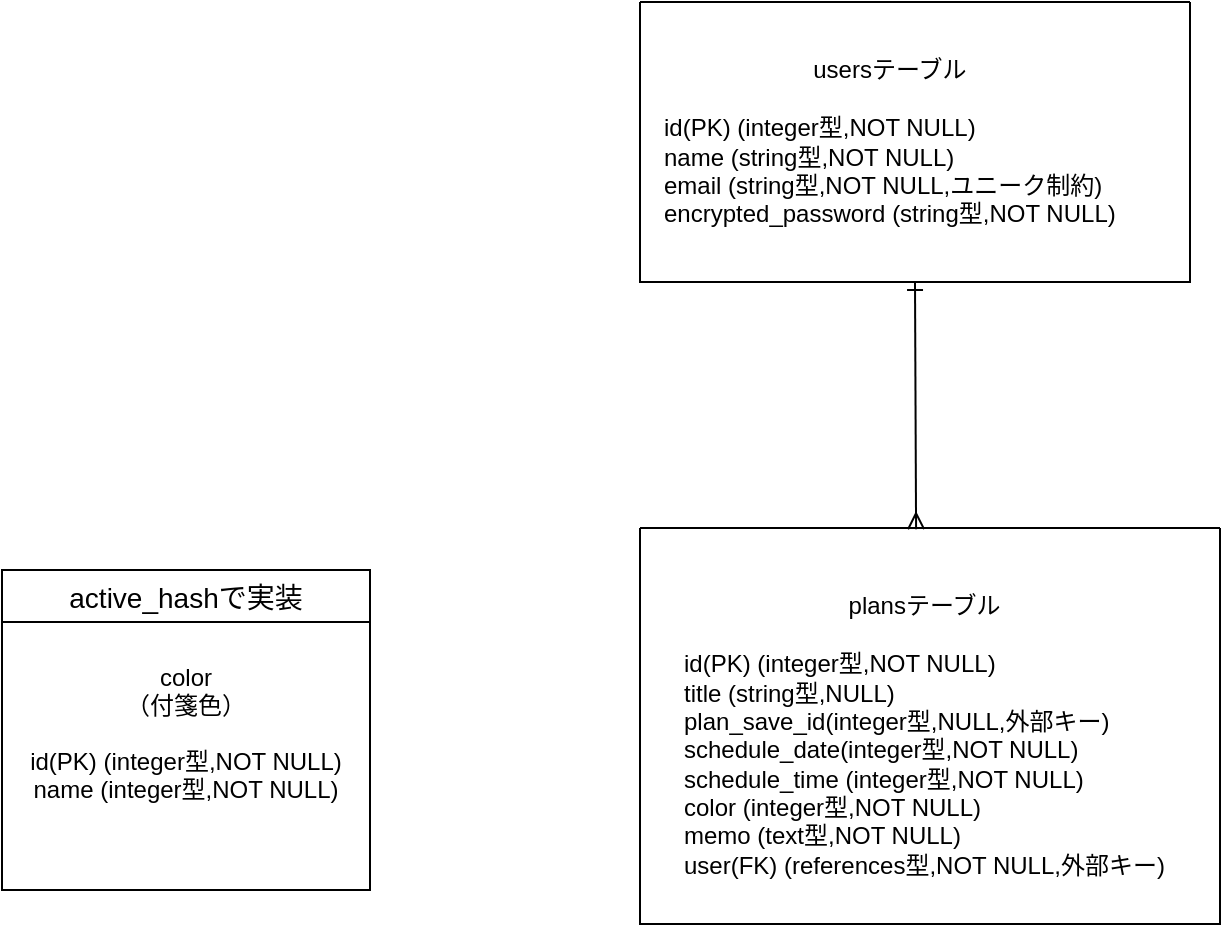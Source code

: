 <mxfile>
    <diagram id="1gOW478t45ySkrMv6tAD" name="ページ1">
        <mxGraphModel dx="932" dy="693" grid="0" gridSize="10" guides="1" tooltips="1" connect="1" arrows="1" fold="1" page="1" pageScale="1" pageWidth="827" pageHeight="1169" math="0" shadow="0">
            <root>
                <mxCell id="0"/>
                <mxCell id="1" parent="0"/>
                <mxCell id="15" style="edgeStyle=none;html=1;exitX=0.5;exitY=1;exitDx=0;exitDy=0;entryX=0.476;entryY=0.003;entryDx=0;entryDy=0;startArrow=ERone;startFill=0;endArrow=ERmany;endFill=0;entryPerimeter=0;" parent="1" source="3" target="5" edge="1">
                    <mxGeometry relative="1" as="geometry">
                        <mxPoint x="550" y="415" as="targetPoint"/>
                    </mxGeometry>
                </mxCell>
                <mxCell id="3" value="" style="swimlane;startSize=0;align=left;" parent="1" vertex="1">
                    <mxGeometry x="415" y="170" width="275" height="140" as="geometry"/>
                </mxCell>
                <mxCell id="4" value="&lt;div style=&quot;text-align: center;&quot;&gt;&lt;span style=&quot;background-color: initial;&quot;&gt;usersテーブル&lt;/span&gt;&lt;/div&gt;&lt;br&gt;id(PK) (integer型,NOT NULL)&lt;br&gt;name (string型,NOT NULL)&lt;br&gt;&lt;div style=&quot;&quot;&gt;&lt;span style=&quot;background-color: initial;&quot;&gt;email (string型,NOT NULL,ユニーク制約)&lt;/span&gt;&lt;/div&gt;&lt;div style=&quot;&quot;&gt;&lt;span style=&quot;background-color: initial;&quot;&gt;encrypted_password (string型,NOT NULL)&lt;/span&gt;&lt;/div&gt;" style="text;html=1;align=left;verticalAlign=middle;resizable=0;points=[];autosize=1;strokeColor=none;fillColor=none;" parent="3" vertex="1">
                    <mxGeometry x="10" y="20" width="250" height="100" as="geometry"/>
                </mxCell>
                <mxCell id="5" value="" style="swimlane;startSize=0;align=left;" parent="1" vertex="1">
                    <mxGeometry x="415" y="433" width="290" height="198" as="geometry"/>
                </mxCell>
                <mxCell id="6" value="&lt;div style=&quot;text-align: center;&quot;&gt;&lt;span style=&quot;background-color: initial;&quot;&gt;plansテーブル&lt;/span&gt;&lt;/div&gt;&lt;br&gt;id(PK) (integer型,NOT NULL)&lt;br&gt;title (string型,NULL)&lt;br&gt;plan_save_id(integer型,NULL,外部キー)&lt;br&gt;&lt;span style=&quot;background-color: initial;&quot;&gt;schedule_date(integer型,NOT NULL)&lt;/span&gt;&lt;br&gt;&lt;div style=&quot;&quot;&gt;&lt;span style=&quot;background-color: initial;&quot;&gt;schedule_time (integer型,NOT NULL)&lt;/span&gt;&lt;/div&gt;&lt;div style=&quot;&quot;&gt;&lt;span style=&quot;background-color: initial;&quot;&gt;color (integer型,NOT NULL)&lt;/span&gt;&lt;/div&gt;&lt;div style=&quot;&quot;&gt;&lt;span style=&quot;background-color: initial;&quot;&gt;memo (text型,NOT NULL)&lt;/span&gt;&lt;/div&gt;&lt;div style=&quot;&quot;&gt;&lt;div&gt;&lt;span style=&quot;background-color: initial;&quot;&gt;user(FK) (references型,NOT NULL,外部キー)&lt;/span&gt;&lt;/div&gt;&lt;/div&gt;&lt;div style=&quot;&quot;&gt;&lt;br&gt;&lt;/div&gt;" style="text;html=1;align=left;verticalAlign=middle;resizable=0;points=[];autosize=1;strokeColor=none;fillColor=none;" parent="5" vertex="1">
                    <mxGeometry x="20" y="26" width="258" height="170" as="geometry"/>
                </mxCell>
                <mxCell id="32" value="active_hashで実装" style="swimlane;fontStyle=0;childLayout=stackLayout;horizontal=1;startSize=26;horizontalStack=0;resizeParent=1;resizeParentMax=0;resizeLast=0;collapsible=1;marginBottom=0;align=center;fontSize=14;" vertex="1" parent="1">
                    <mxGeometry x="96" y="454" width="184" height="160" as="geometry"/>
                </mxCell>
                <mxCell id="33" value="&#10;color&#10;（付箋色）&#10;&#10;id(PK) (integer型,NOT NULL)&#10;name (integer型,NOT NULL)&#10;" style="text;strokeColor=none;fillColor=none;spacingLeft=4;spacingRight=4;overflow=hidden;rotatable=0;points=[[0,0.5],[1,0.5]];portConstraint=eastwest;fontSize=12;flipV=1;align=center;" vertex="1" parent="32">
                    <mxGeometry y="26" width="184" height="134" as="geometry"/>
                </mxCell>
            </root>
        </mxGraphModel>
    </diagram>
</mxfile>